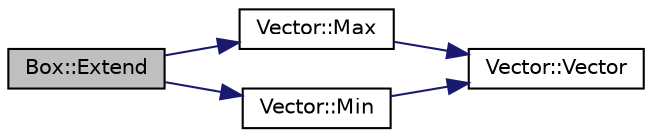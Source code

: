 digraph "Box::Extend"
{
 // LATEX_PDF_SIZE
  edge [fontname="Helvetica",fontsize="10",labelfontname="Helvetica",labelfontsize="10"];
  node [fontname="Helvetica",fontsize="10",shape=record];
  rankdir="LR";
  Node1 [label="Box::Extend",height=0.2,width=0.4,color="black", fillcolor="grey75", style="filled", fontcolor="black",tooltip="Extend the limits of the box given a point."];
  Node1 -> Node2 [color="midnightblue",fontsize="10",style="solid",fontname="Helvetica"];
  Node2 [label="Vector::Max",height=0.2,width=0.4,color="black", fillcolor="white", style="filled",URL="$class_vector.html#ad29a471bb33de525700da31ad623d3d5",tooltip="Return a vector with coordinates set to the maximum coordinates of the two argument vectors."];
  Node2 -> Node3 [color="midnightblue",fontsize="10",style="solid",fontname="Helvetica"];
  Node3 [label="Vector::Vector",height=0.2,width=0.4,color="black", fillcolor="white", style="filled",URL="$class_vector.html#a6f80c73b5f18dcf3f8e36065bdc8b9e5",tooltip="Empty."];
  Node1 -> Node4 [color="midnightblue",fontsize="10",style="solid",fontname="Helvetica"];
  Node4 [label="Vector::Min",height=0.2,width=0.4,color="black", fillcolor="white", style="filled",URL="$class_vector.html#a5eee9cdcf6c63a08067909ed34dca824",tooltip="Return a vector with coordinates set to the minimum coordinates of the two argument vectors."];
  Node4 -> Node3 [color="midnightblue",fontsize="10",style="solid",fontname="Helvetica"];
}
